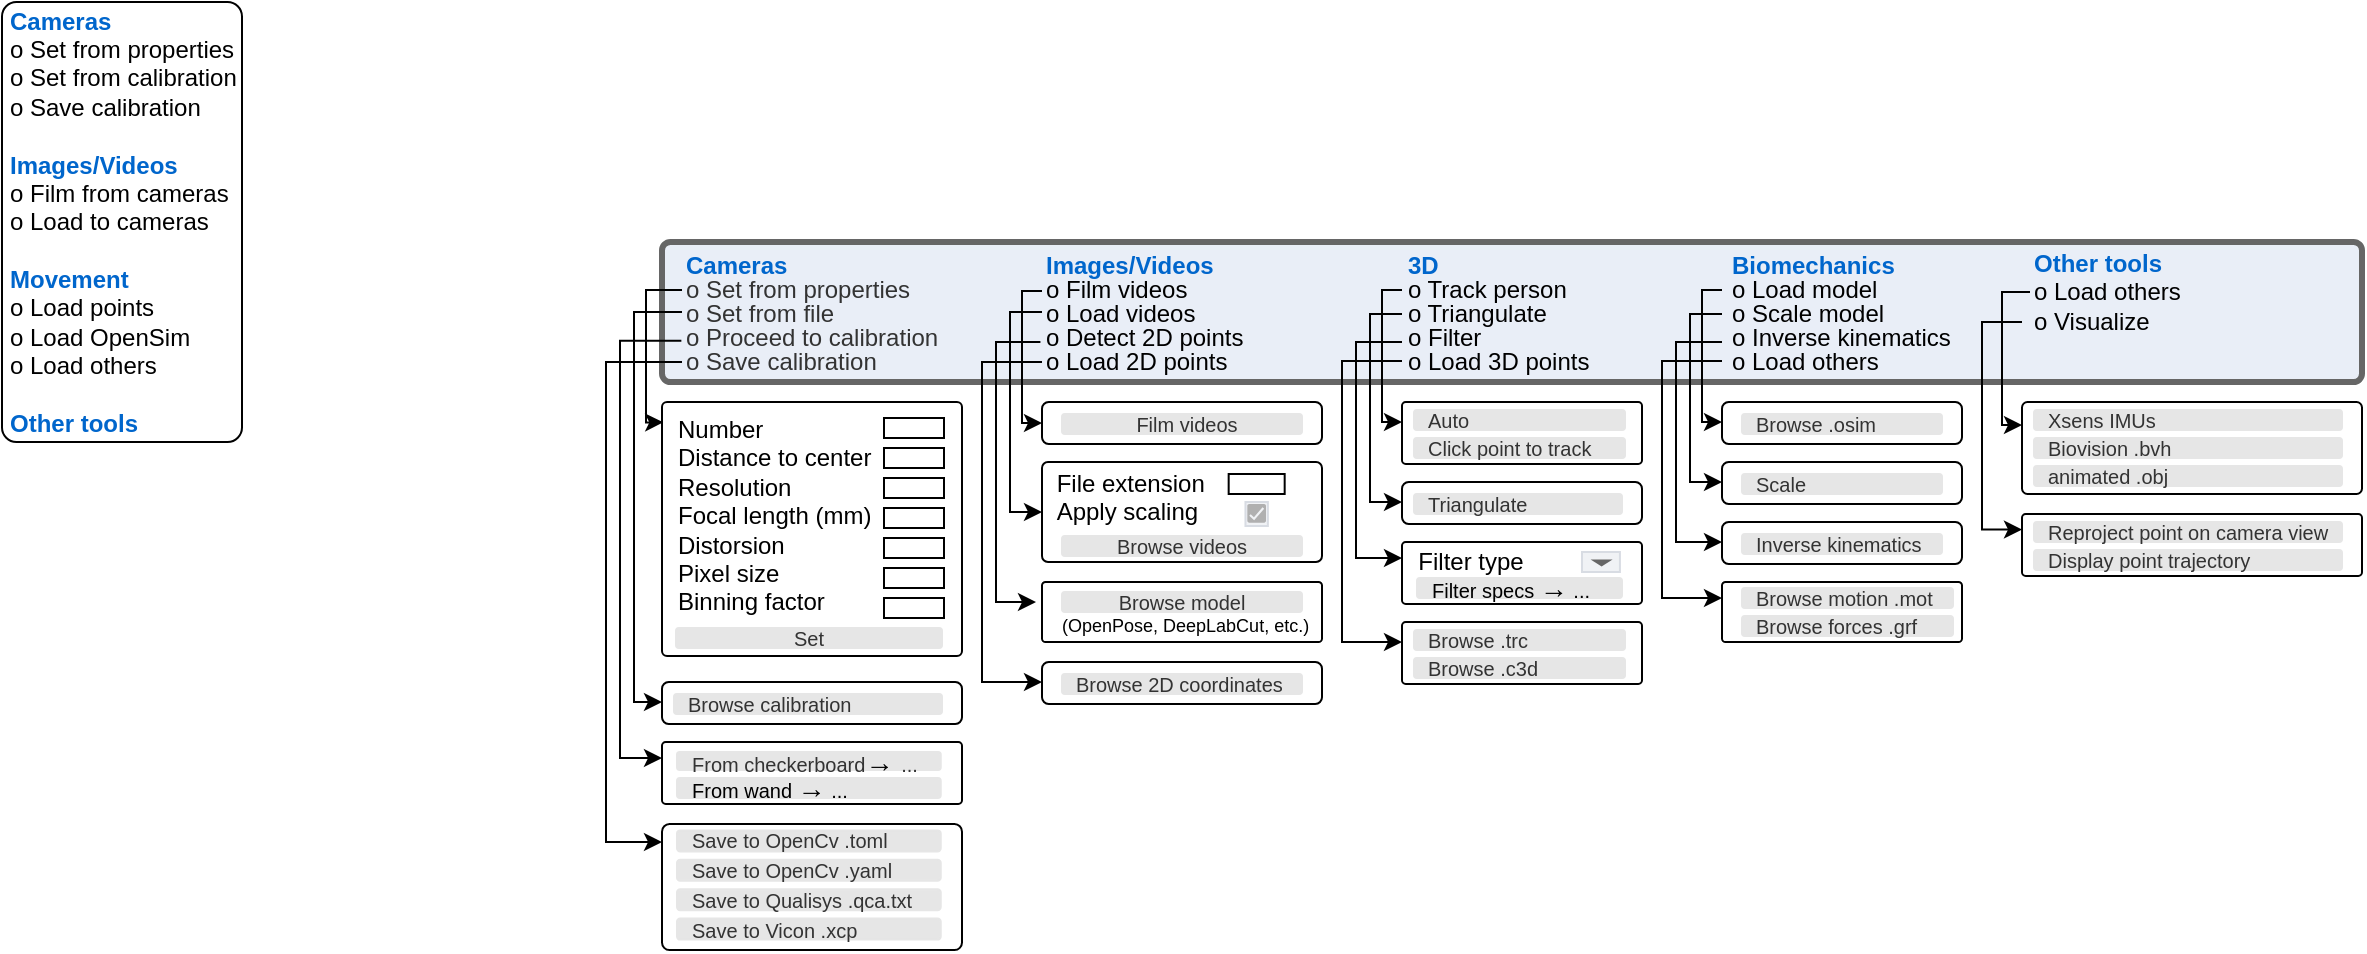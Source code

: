 <mxfile version="20.6.0" type="device"><diagram id="Z6yqm5mwDcMgyGCB3OgJ" name="Page-1"><mxGraphModel dx="1404" dy="272" grid="1" gridSize="10" guides="0" tooltips="1" connect="1" arrows="1" fold="1" page="1" pageScale="1" pageWidth="827" pageHeight="1169" math="0" shadow="0"><root><mxCell id="0"/><mxCell id="1" parent="0"/><mxCell id="aULbcBe4DGPU1dy4WXca-1" value="&lt;b&gt;&lt;font color=&quot;#0066cc&quot;&gt;Cameras&lt;/font&gt;&lt;/b&gt;&lt;br&gt;&lt;span style=&quot;background-color: initial;&quot;&gt;o Set from properties&lt;/span&gt;&lt;br&gt;o Set from calibration&lt;br&gt;o Save calibration&lt;br&gt;&lt;br&gt;&lt;font color=&quot;#0066cc&quot;&gt;&lt;b&gt;Images/Videos&lt;br&gt;&lt;/b&gt;&lt;/font&gt;o Film from cameras&lt;br&gt;o Load to cameras&lt;br&gt;&lt;br&gt;&lt;font color=&quot;#0066cc&quot;&gt;&lt;b&gt;Movement&lt;/b&gt;&lt;/font&gt;&lt;br&gt;o Load points&lt;br&gt;o Load OpenSim&lt;br&gt;o Load others&lt;br&gt;&lt;br&gt;&lt;b&gt;&lt;font color=&quot;#0066cc&quot;&gt;Other tools&lt;/font&gt;&lt;/b&gt;" style="rounded=1;whiteSpace=wrap;html=1;align=left;spacingLeft=2;arcSize=6;points=[[0,0,0,0,0],[0,0.25,0,0,0],[0,0.5,0,0,0],[0,0.75,0,0,0],[0,1,0,0,0],[0.25,0,0,0,0],[0.25,1,0,0,0],[0.5,0,0,0,0],[0.5,1,0,0,0],[0.75,0,0,0,0],[0.75,1,0,0,0],[1,0,0,0,0],[1,0.1,0,0,0],[1,0.17,0,0,0],[1,0.23,0,0,0],[1,1,0,0,0]];" parent="1" vertex="1"><mxGeometry x="-90" y="800" width="120" height="220" as="geometry"/></mxCell><mxCell id="aULbcBe4DGPU1dy4WXca-2" value="Number&lt;br&gt;Distance to center&lt;br&gt;Resolution&lt;br&gt;Focal length (mm)&lt;br&gt;Distorsion&lt;br&gt;Pixel size&lt;br&gt;Binning factor&lt;br&gt;&lt;div style=&quot;&quot;&gt;&lt;br&gt;&lt;/div&gt;" style="rounded=1;whiteSpace=wrap;html=1;align=left;spacingLeft=6;arcSize=2;" parent="1" vertex="1"><mxGeometry x="240" y="1000" width="150" height="127" as="geometry"/></mxCell><mxCell id="aULbcBe4DGPU1dy4WXca-3" value="" style="rounded=0;whiteSpace=wrap;html=1;fontColor=#000000;" parent="1" vertex="1"><mxGeometry x="351" y="1008" width="30" height="10" as="geometry"/></mxCell><mxCell id="aULbcBe4DGPU1dy4WXca-4" value="" style="rounded=0;whiteSpace=wrap;html=1;fontColor=#000000;" parent="1" vertex="1"><mxGeometry x="351" y="1023" width="30" height="10" as="geometry"/></mxCell><mxCell id="aULbcBe4DGPU1dy4WXca-5" value="" style="rounded=0;whiteSpace=wrap;html=1;fontColor=#000000;" parent="1" vertex="1"><mxGeometry x="351" y="1038" width="30" height="10" as="geometry"/></mxCell><mxCell id="aULbcBe4DGPU1dy4WXca-6" value="" style="rounded=0;whiteSpace=wrap;html=1;fontColor=#000000;" parent="1" vertex="1"><mxGeometry x="351" y="1053" width="30" height="10" as="geometry"/></mxCell><mxCell id="aULbcBe4DGPU1dy4WXca-7" value="" style="rounded=0;whiteSpace=wrap;html=1;fontColor=#000000;" parent="1" vertex="1"><mxGeometry x="351" y="1068" width="30" height="10" as="geometry"/></mxCell><mxCell id="aULbcBe4DGPU1dy4WXca-10" value="" style="rounded=0;whiteSpace=wrap;html=1;fontColor=#000000;" parent="1" vertex="1"><mxGeometry x="351" y="1083" width="30" height="10" as="geometry"/></mxCell><mxCell id="aULbcBe4DGPU1dy4WXca-11" value="" style="rounded=0;whiteSpace=wrap;html=1;fontColor=#000000;" parent="1" vertex="1"><mxGeometry x="351" y="1098" width="30" height="10" as="geometry"/></mxCell><mxCell id="aULbcBe4DGPU1dy4WXca-84" value="&lt;span&gt;Set&lt;/span&gt;" style="rounded=1;html=1;shadow=0;dashed=0;whiteSpace=wrap;fontSize=10;fillColor=#E6E6E6;align=center;strokeColor=#E6E6E6;fontColor=#333333;fontStyle=0" parent="1" vertex="1"><mxGeometry x="247" y="1113" width="133" height="10" as="geometry"/></mxCell><mxCell id="aULbcBe4DGPU1dy4WXca-99" value="" style="group" parent="1" vertex="1" connectable="0"><mxGeometry x="240" y="1210" width="150" height="63" as="geometry"/></mxCell><mxCell id="aULbcBe4DGPU1dy4WXca-100" value="" style="group" parent="aULbcBe4DGPU1dy4WXca-99" vertex="1" connectable="0"><mxGeometry width="150" height="63" as="geometry"/></mxCell><mxCell id="aULbcBe4DGPU1dy4WXca-101" value="" style="rounded=1;whiteSpace=wrap;html=1;align=left;spacingLeft=2;arcSize=6;" parent="aULbcBe4DGPU1dy4WXca-100" vertex="1"><mxGeometry y="1.05" width="150" height="63" as="geometry"/></mxCell><mxCell id="aULbcBe4DGPU1dy4WXca-102" value="Save to OpenCv .toml" style="rounded=1;html=1;shadow=0;dashed=0;whiteSpace=wrap;fontSize=10;fillColor=#E6E6E6;align=left;strokeColor=#E6E6E6;fontColor=#333333;spacingLeft=5;" parent="aULbcBe4DGPU1dy4WXca-99" vertex="1"><mxGeometry x="7.5" y="4.2" width="131.875" height="10.5" as="geometry"/></mxCell><mxCell id="aULbcBe4DGPU1dy4WXca-103" value="Save to&amp;nbsp;OpenCv .yaml" style="rounded=1;html=1;shadow=0;dashed=0;whiteSpace=wrap;fontSize=10;fillColor=#E6E6E6;align=left;strokeColor=#E6E6E6;fontColor=#333333;spacingLeft=5;" parent="aULbcBe4DGPU1dy4WXca-99" vertex="1"><mxGeometry x="7.5" y="18.9" width="131.875" height="10.5" as="geometry"/></mxCell><mxCell id="aULbcBe4DGPU1dy4WXca-104" value="Save to&amp;nbsp;Qualisys .qca.txt" style="rounded=1;html=1;shadow=0;dashed=0;whiteSpace=wrap;fontSize=10;fillColor=#E6E6E6;align=left;strokeColor=#E6E6E6;fontColor=#333333;spacingLeft=5;" parent="aULbcBe4DGPU1dy4WXca-99" vertex="1"><mxGeometry x="7.5" y="33.6" width="131.875" height="10.5" as="geometry"/></mxCell><mxCell id="aULbcBe4DGPU1dy4WXca-105" value="Save to&amp;nbsp;Vicon .xcp" style="rounded=1;html=1;shadow=0;dashed=0;whiteSpace=wrap;fontSize=10;fillColor=#E6E6E6;align=left;strokeColor=#E6E6E6;fontColor=#333333;spacingLeft=5;" parent="aULbcBe4DGPU1dy4WXca-99" vertex="1"><mxGeometry x="7.5" y="48.3" width="131.875" height="10.5" as="geometry"/></mxCell><mxCell id="aULbcBe4DGPU1dy4WXca-143" value="" style="group" parent="1" vertex="1" connectable="0"><mxGeometry x="430" y="1030" width="140" height="50" as="geometry"/></mxCell><mxCell id="aULbcBe4DGPU1dy4WXca-41" value="&amp;nbsp;File extension&lt;br&gt;&amp;nbsp;Apply scaling&lt;br&gt;&amp;nbsp;" style="rounded=1;whiteSpace=wrap;html=1;align=left;spacingLeft=2;arcSize=6;" parent="aULbcBe4DGPU1dy4WXca-143" vertex="1"><mxGeometry width="140" height="50" as="geometry"/></mxCell><mxCell id="aULbcBe4DGPU1dy4WXca-51" value="" style="rounded=1;fillColor=#F0F2F5;strokeColor=#D8DCE3;align=left;verticalAlign=middle;fontStyle=0;fontSize=12;labelPosition=right;verticalLabelPosition=middle;spacingLeft=10;html=1;shadow=0;dashed=0;fontColor=#000000;arcSize=0;" parent="aULbcBe4DGPU1dy4WXca-143" vertex="1"><mxGeometry x="101.733" y="20" width="11.2" height="12" as="geometry"/></mxCell><mxCell id="aULbcBe4DGPU1dy4WXca-49" value="" style="rounded=0;whiteSpace=wrap;html=1;fontColor=#000000;" parent="aULbcBe4DGPU1dy4WXca-143" vertex="1"><mxGeometry x="93.333" y="6" width="28" height="10" as="geometry"/></mxCell><mxCell id="aULbcBe4DGPU1dy4WXca-50" value="" style="dashed=0;labelPosition=right;align=left;shape=mxgraph.gmdl.checkbox;strokeColor=none;fillColor=#B0B0B0;strokeWidth=2;aspect=fixed;sketch=0;fontColor=#000000;" parent="aULbcBe4DGPU1dy4WXca-143" vertex="1"><mxGeometry x="102.667" y="21" width="9.333" height="9.333" as="geometry"/></mxCell><mxCell id="aULbcBe4DGPU1dy4WXca-106" value="&lt;span&gt;Browse videos&lt;/span&gt;" style="rounded=1;html=1;shadow=0;dashed=0;whiteSpace=wrap;fontSize=10;fillColor=#E6E6E6;align=center;strokeColor=#E6E6E6;fontColor=#333333;fontStyle=0" parent="aULbcBe4DGPU1dy4WXca-143" vertex="1"><mxGeometry x="10" y="37" width="120" height="10" as="geometry"/></mxCell><mxCell id="aULbcBe4DGPU1dy4WXca-135" value="" style="rounded=1;whiteSpace=wrap;html=1;align=left;spacingLeft=5;arcSize=6;points=[[0,0,0,0,0],[0,0.25,0,0,0],[0,0.3,0,0,0],[0,0.5,0,0,0],[0,0.54,0,0,0],[0,0.75,0,0,0],[0,0.86,0,0,0],[0,1,0,0,0],[0.25,0,0,0,0],[0.25,1,0,0,0],[0.5,0,0,0,0],[0.5,1,0,0,0],[0.75,0,0,0,0],[0.75,1,0,0,0],[1,0,0,0,0],[1,0.1,0,0,0],[1,0.17,0,0,0],[1,0.23,0,0,0],[1,1,0,0,0]];labelBorderColor=none;fillColor=#E9EEF7;gradientDirection=radial;fillStyle=auto;shadow=0;glass=0;sketch=0;fontColor=#333333;strokeColor=#666666;strokeWidth=3;" parent="1" vertex="1"><mxGeometry x="240" y="920" width="850" height="70" as="geometry"/></mxCell><mxCell id="aULbcBe4DGPU1dy4WXca-155" style="edgeStyle=orthogonalEdgeStyle;rounded=0;orthogonalLoop=1;jettySize=auto;html=1;fontSize=10;fontColor=#000000;entryX=0;entryY=0.5;entryDx=0;entryDy=0;exitX=0;exitY=0.25;exitDx=0;exitDy=0;" parent="1" source="aULbcBe4DGPU1dy4WXca-136" target="aULbcBe4DGPU1dy4WXca-153" edge="1"><mxGeometry relative="1" as="geometry"><mxPoint x="410.0" y="1010" as="targetPoint"/><Array as="points"><mxPoint x="420" y="945"/><mxPoint x="420" y="1011"/></Array></mxGeometry></mxCell><mxCell id="aULbcBe4DGPU1dy4WXca-156" style="edgeStyle=orthogonalEdgeStyle;rounded=0;orthogonalLoop=1;jettySize=auto;html=1;fontSize=10;fontColor=#000000;exitX=0;exitY=0.5;exitDx=0;exitDy=0;entryX=0;entryY=0.5;entryDx=0;entryDy=0;" parent="1" source="aULbcBe4DGPU1dy4WXca-136" edge="1" target="aULbcBe4DGPU1dy4WXca-41"><mxGeometry relative="1" as="geometry"><mxPoint x="424" y="1055" as="targetPoint"/><Array as="points"><mxPoint x="414" y="955"/><mxPoint x="414" y="1055"/></Array><mxPoint x="424" y="955" as="sourcePoint"/></mxGeometry></mxCell><mxCell id="aULbcBe4DGPU1dy4WXca-136" value="&lt;p style=&quot;line-height: 1;&quot;&gt;&lt;font style=&quot;font-size: 12px;&quot; color=&quot;#0066cc&quot;&gt;&lt;b&gt;Images/Videos&lt;br&gt;&lt;/b&gt;&lt;/font&gt;&lt;span style=&quot;font-size: 12px;&quot;&gt;o Film videos&lt;/span&gt;&lt;br style=&quot;font-size: 12px;&quot;&gt;&lt;span style=&quot;font-size: 12px;&quot;&gt;o Load videos&lt;br&gt;&lt;/span&gt;&lt;span style=&quot;font-size: 12px; background-color: initial;&quot;&gt;o Detect 2D points&lt;br&gt;o Load 2D points&lt;/span&gt;&lt;/p&gt;" style="text;html=1;strokeColor=none;fillColor=none;align=left;verticalAlign=middle;whiteSpace=wrap;rounded=0;fontSize=10;fontColor=#000000;" parent="1" vertex="1"><mxGeometry x="430" y="934" width="157.88" height="42" as="geometry"/></mxCell><mxCell id="aULbcBe4DGPU1dy4WXca-139" value="&lt;p style=&quot;line-height: 1;&quot;&gt;&lt;font style=&quot;font-size: 12px;&quot; color=&quot;#0066cc&quot;&gt;&lt;b&gt;3D&lt;/b&gt;&lt;/font&gt;&lt;br style=&quot;font-size: 12px;&quot;&gt;&lt;span style=&quot;font-size: 12px;&quot;&gt;o Track person&lt;br&gt;o Triangulate&lt;br&gt;o Filter&lt;br&gt;&lt;/span&gt;&lt;span style=&quot;font-size: 12px; background-color: initial;&quot;&gt;o Load 3D points&lt;br&gt;&lt;/span&gt;&lt;br&gt;&lt;/p&gt;" style="text;html=1;strokeColor=none;fillColor=none;align=left;verticalAlign=middle;whiteSpace=wrap;rounded=0;fontSize=10;fontColor=#000000;points=[[0,0,0,0,0],[0,0.27,0,0,0],[0,0.5,0,0,0],[0,0.77,0,0,0],[0,1,0,0,9],[0.25,0,0,0,0],[0.25,1,0,0,0],[0.5,0,0,0,0],[0.5,1,0,0,0],[0.75,0,0,0,0],[0.75,1,0,0,0],[1,0,0,0,0],[1,0.27,0,0,0],[1,0.5,0,0,0],[1,0.77,0,0,0],[1,1,0,0,0]];" parent="1" vertex="1"><mxGeometry x="611.004" y="945" width="204.912" height="30" as="geometry"/></mxCell><mxCell id="aULbcBe4DGPU1dy4WXca-160" style="edgeStyle=orthogonalEdgeStyle;rounded=0;orthogonalLoop=1;jettySize=auto;html=1;exitX=0;exitY=0.5;exitDx=0;exitDy=0;fontSize=10;fontColor=#000000;entryX=0;entryY=0.25;entryDx=0;entryDy=0;" parent="1" source="aULbcBe4DGPU1dy4WXca-140" target="aULbcBe4DGPU1dy4WXca-125" edge="1"><mxGeometry relative="1" as="geometry"><Array as="points"><mxPoint x="910" y="945"/><mxPoint x="910" y="1012"/></Array><mxPoint x="910" y="1030" as="targetPoint"/></mxGeometry></mxCell><mxCell id="aULbcBe4DGPU1dy4WXca-140" value="&lt;b style=&quot;font-size: 12px;&quot;&gt;&lt;font color=&quot;#0066cc&quot;&gt;Other tools&lt;/font&gt;&lt;/b&gt;&lt;span style=&quot;font-size: 12px;&quot;&gt;&lt;br&gt;o Load others&lt;br&gt;o Visualize&lt;br&gt;&lt;/span&gt;" style="text;html=1;strokeColor=none;fillColor=none;align=left;verticalAlign=middle;whiteSpace=wrap;rounded=0;fontSize=10;fontColor=#000000;" parent="1" vertex="1"><mxGeometry x="924" y="935" width="110" height="20" as="geometry"/></mxCell><mxCell id="aULbcBe4DGPU1dy4WXca-145" value="" style="group" parent="1" vertex="1" connectable="0"><mxGeometry x="610" y="1000" width="150" height="152" as="geometry"/></mxCell><mxCell id="aULbcBe4DGPU1dy4WXca-129" value="" style="group" parent="aULbcBe4DGPU1dy4WXca-145" vertex="1" connectable="0"><mxGeometry width="120" height="31" as="geometry"/></mxCell><mxCell id="aULbcBe4DGPU1dy4WXca-109" value="" style="group" parent="aULbcBe4DGPU1dy4WXca-129" vertex="1" connectable="0"><mxGeometry width="120" height="31" as="geometry"/></mxCell><mxCell id="aULbcBe4DGPU1dy4WXca-110" value="" style="rounded=1;whiteSpace=wrap;html=1;align=left;spacingLeft=2;arcSize=6;" parent="aULbcBe4DGPU1dy4WXca-109" vertex="1"><mxGeometry width="120" height="31" as="geometry"/></mxCell><mxCell id="aULbcBe4DGPU1dy4WXca-111" value="Auto" style="rounded=1;html=1;shadow=0;dashed=0;whiteSpace=wrap;fontSize=10;fillColor=#E6E6E6;align=left;strokeColor=#E6E6E6;fontColor=#333333;spacingLeft=5;" parent="aULbcBe4DGPU1dy4WXca-129" vertex="1"><mxGeometry x="6" y="4" width="105.5" height="10" as="geometry"/></mxCell><mxCell id="aULbcBe4DGPU1dy4WXca-112" value="Click point to track" style="rounded=1;html=1;shadow=0;dashed=0;whiteSpace=wrap;fontSize=10;fillColor=#E6E6E6;align=left;strokeColor=#E6E6E6;fontColor=#333333;spacingLeft=5;" parent="aULbcBe4DGPU1dy4WXca-129" vertex="1"><mxGeometry x="6" y="18" width="105.5" height="10" as="geometry"/></mxCell><mxCell id="Z2H_GM80OiaWdjrUIWSc-74" value="" style="group;labelBackgroundColor=none;" vertex="1" connectable="0" parent="aULbcBe4DGPU1dy4WXca-145"><mxGeometry y="-50" width="150" height="152" as="geometry"/></mxCell><mxCell id="Z2H_GM80OiaWdjrUIWSc-75" value="" style="group" vertex="1" connectable="0" parent="Z2H_GM80OiaWdjrUIWSc-74"><mxGeometry y="120" width="150" height="31" as="geometry"/></mxCell><mxCell id="Z2H_GM80OiaWdjrUIWSc-76" value="" style="group" vertex="1" connectable="0" parent="Z2H_GM80OiaWdjrUIWSc-75"><mxGeometry width="120" height="31" as="geometry"/></mxCell><mxCell id="Z2H_GM80OiaWdjrUIWSc-77" value="" style="rounded=1;whiteSpace=wrap;html=1;align=left;spacingLeft=2;arcSize=6;" vertex="1" parent="Z2H_GM80OiaWdjrUIWSc-76"><mxGeometry width="120" height="31" as="geometry"/></mxCell><mxCell id="Z2H_GM80OiaWdjrUIWSc-84" value="&lt;font style=&quot;font-size: 12px;&quot;&gt;Filter type&lt;/font&gt;" style="text;html=1;align=center;verticalAlign=middle;resizable=0;points=[];autosize=1;strokeColor=none;fillColor=none;fontSize=9;fontColor=#000000;" vertex="1" parent="Z2H_GM80OiaWdjrUIWSc-76"><mxGeometry x="-5.6" y="-5" width="80" height="30" as="geometry"/></mxCell><mxCell id="Z2H_GM80OiaWdjrUIWSc-86" value="" style="rounded=1;fillColor=#F0F2F5;strokeColor=#D8DCE3;align=left;verticalAlign=middle;fontStyle=0;fontSize=12;labelPosition=right;verticalLabelPosition=middle;spacingLeft=10;html=1;shadow=0;dashed=0;fontColor=#000000;arcSize=0;" vertex="1" parent="Z2H_GM80OiaWdjrUIWSc-76"><mxGeometry x="90" y="5" width="18.96" height="10" as="geometry"/></mxCell><mxCell id="Z2H_GM80OiaWdjrUIWSc-85" value="" style="triangle;whiteSpace=wrap;html=1;labelBackgroundColor=none;fontSize=12;fontColor=#333333;rotation=90;fillColor=#666666;strokeColor=none;" vertex="1" parent="Z2H_GM80OiaWdjrUIWSc-76"><mxGeometry x="98" y="5" width="3.6" height="11" as="geometry"/></mxCell><mxCell id="Z2H_GM80OiaWdjrUIWSc-79" value="&lt;font color=&quot;#000000&quot;&gt;Filter specs&amp;nbsp;&lt;span style=&quot;font-family: arial, sans-serif; font-size: 14px;&quot;&gt;→&lt;/span&gt;&amp;nbsp;...&lt;/font&gt;" style="rounded=1;html=1;shadow=0;dashed=0;whiteSpace=wrap;fontSize=10;fillColor=#E6E6E6;align=left;strokeColor=#E6E6E6;fontColor=#333333;spacingLeft=5;" vertex="1" parent="Z2H_GM80OiaWdjrUIWSc-75"><mxGeometry x="7.5" y="18" width="102.5" height="10" as="geometry"/></mxCell><mxCell id="Z2H_GM80OiaWdjrUIWSc-87" style="edgeStyle=orthogonalEdgeStyle;rounded=0;orthogonalLoop=1;jettySize=auto;html=1;fontSize=10;fontColor=#000000;entryX=0;entryY=0.5;entryDx=0;entryDy=0;exitX=0;exitY=0.25;exitDx=0;exitDy=0;" edge="1" parent="Z2H_GM80OiaWdjrUIWSc-74"><mxGeometry relative="1" as="geometry"><mxPoint x="160" y="60" as="targetPoint"/><Array as="points"><mxPoint x="150" y="-5.5"/><mxPoint x="150" y="60.5"/></Array><mxPoint x="160" y="-6" as="sourcePoint"/></mxGeometry></mxCell><mxCell id="Z2H_GM80OiaWdjrUIWSc-88" style="edgeStyle=orthogonalEdgeStyle;rounded=0;orthogonalLoop=1;jettySize=auto;html=1;fontSize=10;fontColor=#000000;entryX=0;entryY=0.5;entryDx=0;entryDy=0;" edge="1" parent="Z2H_GM80OiaWdjrUIWSc-74" target="Z2H_GM80OiaWdjrUIWSc-97"><mxGeometry relative="1" as="geometry"><mxPoint x="160" y="100.5" as="targetPoint"/><Array as="points"><mxPoint x="144" y="6"/><mxPoint x="144" y="90"/><mxPoint x="160" y="90"/></Array><mxPoint x="160" y="6" as="sourcePoint"/></mxGeometry></mxCell><mxCell id="Z2H_GM80OiaWdjrUIWSc-89" style="edgeStyle=orthogonalEdgeStyle;rounded=0;orthogonalLoop=1;jettySize=auto;html=1;fontSize=10;fontColor=#000000;entryX=0;entryY=0.5;entryDx=0;entryDy=0;" edge="1" parent="Z2H_GM80OiaWdjrUIWSc-74" target="Z2H_GM80OiaWdjrUIWSc-104"><mxGeometry relative="1" as="geometry"><mxPoint x="160" y="127.75" as="targetPoint"/><Array as="points"><mxPoint x="137" y="20"/><mxPoint x="137" y="120"/><mxPoint x="160" y="120"/></Array><mxPoint x="160" y="20" as="sourcePoint"/></mxGeometry></mxCell><mxCell id="Z2H_GM80OiaWdjrUIWSc-90" style="edgeStyle=orthogonalEdgeStyle;rounded=0;orthogonalLoop=1;jettySize=auto;html=1;fontSize=10;fontColor=#000000;entryX=0;entryY=0.25;entryDx=0;entryDy=0;" edge="1" parent="Z2H_GM80OiaWdjrUIWSc-74" target="aULbcBe4DGPU1dy4WXca-117"><mxGeometry relative="1" as="geometry"><mxPoint x="160" y="170" as="targetPoint"/><Array as="points"><mxPoint x="130" y="30"/><mxPoint x="130" y="148"/><mxPoint x="160" y="148"/></Array><mxPoint x="160" y="29.5" as="sourcePoint"/></mxGeometry></mxCell><mxCell id="Z2H_GM80OiaWdjrUIWSc-50" value="" style="group" vertex="1" connectable="0" parent="aULbcBe4DGPU1dy4WXca-145"><mxGeometry y="110" width="120" height="31" as="geometry"/></mxCell><mxCell id="Z2H_GM80OiaWdjrUIWSc-51" value="" style="group" vertex="1" connectable="0" parent="Z2H_GM80OiaWdjrUIWSc-50"><mxGeometry width="120" height="31" as="geometry"/></mxCell><mxCell id="Z2H_GM80OiaWdjrUIWSc-52" value="" style="rounded=1;whiteSpace=wrap;html=1;align=left;spacingLeft=2;arcSize=6;" vertex="1" parent="Z2H_GM80OiaWdjrUIWSc-51"><mxGeometry width="120" height="31" as="geometry"/></mxCell><mxCell id="Z2H_GM80OiaWdjrUIWSc-53" value="&lt;span style=&quot;text-align: center;&quot;&gt;Browse&amp;nbsp;&lt;/span&gt;.trc" style="rounded=1;html=1;shadow=0;dashed=0;whiteSpace=wrap;fontSize=10;fillColor=#E6E6E6;align=left;strokeColor=#E6E6E6;fontColor=#333333;spacingLeft=5;" vertex="1" parent="Z2H_GM80OiaWdjrUIWSc-50"><mxGeometry x="6" y="4" width="105.5" height="10" as="geometry"/></mxCell><mxCell id="Z2H_GM80OiaWdjrUIWSc-54" value="&lt;span style=&quot;text-align: center;&quot;&gt;Browse&amp;nbsp;&lt;/span&gt;.c3d" style="rounded=1;html=1;shadow=0;dashed=0;whiteSpace=wrap;fontSize=10;fillColor=#E6E6E6;align=left;strokeColor=#E6E6E6;fontColor=#333333;spacingLeft=5;" vertex="1" parent="Z2H_GM80OiaWdjrUIWSc-50"><mxGeometry x="6" y="18" width="105.5" height="10" as="geometry"/></mxCell><mxCell id="aULbcBe4DGPU1dy4WXca-151" value="" style="group;align=center;" parent="1" vertex="1" connectable="0"><mxGeometry x="430" y="1000" width="150" height="21" as="geometry"/></mxCell><mxCell id="aULbcBe4DGPU1dy4WXca-152" value="" style="group" parent="aULbcBe4DGPU1dy4WXca-151" vertex="1" connectable="0"><mxGeometry width="150" height="21" as="geometry"/></mxCell><mxCell id="aULbcBe4DGPU1dy4WXca-153" value="" style="rounded=1;whiteSpace=wrap;html=1;align=left;spacingLeft=2;arcSize=16;" parent="aULbcBe4DGPU1dy4WXca-152" vertex="1"><mxGeometry width="140" height="21" as="geometry"/></mxCell><mxCell id="aULbcBe4DGPU1dy4WXca-154" value="Film videos" style="rounded=1;html=1;shadow=0;dashed=0;whiteSpace=wrap;fontSize=10;fillColor=#E6E6E6;align=center;strokeColor=#E6E6E6;fontColor=#333333;spacingLeft=5;" parent="aULbcBe4DGPU1dy4WXca-151" vertex="1"><mxGeometry x="10" y="6" width="120" height="10" as="geometry"/></mxCell><mxCell id="Z2H_GM80OiaWdjrUIWSc-1" value="" style="group" vertex="1" connectable="0" parent="1"><mxGeometry x="430" y="1090" width="140" height="30" as="geometry"/></mxCell><mxCell id="Z2H_GM80OiaWdjrUIWSc-2" value="" style="rounded=1;whiteSpace=wrap;html=1;align=left;spacingLeft=2;arcSize=6;" vertex="1" parent="Z2H_GM80OiaWdjrUIWSc-1"><mxGeometry width="140" height="30" as="geometry"/></mxCell><mxCell id="Z2H_GM80OiaWdjrUIWSc-9" value="&lt;span style=&quot;color: rgb(0, 0, 0); font-family: Helvetica; font-size: 9px; font-style: normal; font-variant-ligatures: normal; font-variant-caps: normal; font-weight: 400; letter-spacing: normal; orphans: 2; text-align: left; text-indent: 0px; text-transform: none; widows: 2; word-spacing: 0px; -webkit-text-stroke-width: 0px; text-decoration-thickness: initial; text-decoration-style: initial; text-decoration-color: initial; float: none; display: inline !important;&quot;&gt;(OpenPose, DeepLabCut, etc.)&lt;/span&gt;" style="text;whiteSpace=wrap;html=1;fontSize=9;labelBackgroundColor=none;" vertex="1" parent="Z2H_GM80OiaWdjrUIWSc-1"><mxGeometry x="8" y="10" width="132" height="15" as="geometry"/></mxCell><mxCell id="Z2H_GM80OiaWdjrUIWSc-16" value="Browse&lt;span&gt;&amp;nbsp;model&lt;/span&gt;" style="rounded=1;html=1;shadow=0;dashed=0;whiteSpace=wrap;fontSize=10;fillColor=#E6E6E6;align=center;strokeColor=#E6E6E6;fontColor=#333333;fontStyle=0" vertex="1" parent="Z2H_GM80OiaWdjrUIWSc-1"><mxGeometry x="10" y="5" width="120" height="10" as="geometry"/></mxCell><mxCell id="Z2H_GM80OiaWdjrUIWSc-7" style="edgeStyle=orthogonalEdgeStyle;rounded=0;orthogonalLoop=1;jettySize=auto;html=1;fontSize=10;fontColor=#000000;exitX=-0.005;exitY=0.856;exitDx=0;exitDy=0;exitPerimeter=0;" edge="1" parent="1" source="aULbcBe4DGPU1dy4WXca-136"><mxGeometry relative="1" as="geometry"><mxPoint x="427" y="1100" as="targetPoint"/><Array as="points"><mxPoint x="407" y="970"/><mxPoint x="407" y="1100"/></Array><mxPoint x="427" y="970" as="sourcePoint"/></mxGeometry></mxCell><mxCell id="Z2H_GM80OiaWdjrUIWSc-33" value="" style="group" vertex="1" connectable="0" parent="1"><mxGeometry x="430" y="1130" width="140" height="21" as="geometry"/></mxCell><mxCell id="Z2H_GM80OiaWdjrUIWSc-34" value="" style="group" vertex="1" connectable="0" parent="Z2H_GM80OiaWdjrUIWSc-33"><mxGeometry width="140" height="21" as="geometry"/></mxCell><mxCell id="Z2H_GM80OiaWdjrUIWSc-35" value="" style="rounded=1;whiteSpace=wrap;html=1;align=left;spacingLeft=2;arcSize=16;" vertex="1" parent="Z2H_GM80OiaWdjrUIWSc-34"><mxGeometry width="140" height="21" as="geometry"/></mxCell><mxCell id="Z2H_GM80OiaWdjrUIWSc-36" value="&lt;span style=&quot;text-align: center;&quot;&gt;Browse&amp;nbsp;&lt;/span&gt;2D coordinates" style="rounded=1;html=1;shadow=0;dashed=0;whiteSpace=wrap;fontSize=10;fillColor=#E6E6E6;align=left;strokeColor=#E6E6E6;fontColor=#333333;spacingLeft=5;" vertex="1" parent="Z2H_GM80OiaWdjrUIWSc-33"><mxGeometry x="10" y="6" width="120" height="10" as="geometry"/></mxCell><mxCell id="Z2H_GM80OiaWdjrUIWSc-37" value="&lt;p style=&quot;line-height: 1;&quot;&gt;&lt;b style=&quot;color: rgb(51, 51, 51); font-size: 12px;&quot;&gt;&lt;font color=&quot;#0066cc&quot;&gt;Cameras&lt;/font&gt;&lt;/b&gt;&lt;br style=&quot;color: rgb(51, 51, 51); font-size: 12px;&quot;&gt;&lt;span style=&quot;color: rgb(51, 51, 51); font-size: 12px; background-color: initial;&quot;&gt;o Set from properties&lt;/span&gt;&lt;br style=&quot;color: rgb(51, 51, 51); font-size: 12px;&quot;&gt;&lt;span style=&quot;color: rgb(51, 51, 51); font-size: 12px;&quot;&gt;o Set from file&lt;br&gt;o Proceed to calibration&lt;/span&gt;&lt;br style=&quot;color: rgb(51, 51, 51); font-size: 12px;&quot;&gt;&lt;span style=&quot;color: rgb(51, 51, 51); font-size: 12px;&quot;&gt;o Save calibration&lt;/span&gt;&lt;br&gt;&lt;/p&gt;" style="text;html=1;strokeColor=none;fillColor=none;align=left;verticalAlign=middle;whiteSpace=wrap;rounded=0;fontSize=10;fontColor=#000000;" vertex="1" parent="1"><mxGeometry x="250" y="934" width="157.88" height="42" as="geometry"/></mxCell><mxCell id="Z2H_GM80OiaWdjrUIWSc-38" style="edgeStyle=orthogonalEdgeStyle;rounded=0;orthogonalLoop=1;jettySize=auto;html=1;fontSize=10;fontColor=#000000;" edge="1" parent="1"><mxGeometry relative="1" as="geometry"><mxPoint x="430" y="1140" as="targetPoint"/><Array as="points"><mxPoint x="400" y="980"/><mxPoint x="400" y="1140"/></Array><mxPoint x="430" y="980" as="sourcePoint"/></mxGeometry></mxCell><mxCell id="Z2H_GM80OiaWdjrUIWSc-39" value="&lt;p style=&quot;line-height: 1;&quot;&gt;&lt;font style=&quot;font-size: 12px;&quot; color=&quot;#0066cc&quot;&gt;&lt;b&gt;Biomechanics&lt;/b&gt;&lt;/font&gt;&lt;br style=&quot;font-size: 12px;&quot;&gt;&lt;span style=&quot;font-size: 12px;&quot;&gt;o Load model&lt;/span&gt;&lt;br style=&quot;font-size: 12px;&quot;&gt;&lt;span style=&quot;font-size: 12px;&quot;&gt;o Scale model&lt;br&gt;o Inverse kinematics&lt;br&gt;o Load others&lt;/span&gt;&amp;nbsp;&lt;/p&gt;" style="text;html=1;strokeColor=none;fillColor=none;align=left;verticalAlign=middle;whiteSpace=wrap;rounded=0;fontSize=10;fontColor=#000000;points=[[0,0,0,0,0],[0,0.27,0,0,0],[0,0.5,0,0,0],[0,0.77,0,0,0],[0,1,0,0,9],[0.25,0,0,0,0],[0.25,1,0,0,0],[0.5,0,0,0,0],[0.5,1,0,0,0],[0.75,0,0,0,0],[0.75,1,0,0,0],[1,0,0,0,0],[1,0.27,0,0,0],[1,0.5,0,0,0],[1,0.77,0,0,0],[1,1,0,0,0]];" vertex="1" parent="1"><mxGeometry x="773.004" y="940" width="204.912" height="30" as="geometry"/></mxCell><mxCell id="Z2H_GM80OiaWdjrUIWSc-40" style="edgeStyle=orthogonalEdgeStyle;rounded=0;orthogonalLoop=1;jettySize=auto;html=1;fontSize=10;fontColor=#000000;entryX=0;entryY=0.5;entryDx=0;entryDy=0;exitX=0;exitY=0.25;exitDx=0;exitDy=0;" edge="1" parent="1"><mxGeometry relative="1" as="geometry"><mxPoint x="610" y="1010" as="targetPoint"/><Array as="points"><mxPoint x="600" y="944.5"/><mxPoint x="600" y="1010.5"/></Array><mxPoint x="610" y="944" as="sourcePoint"/></mxGeometry></mxCell><mxCell id="Z2H_GM80OiaWdjrUIWSc-41" style="edgeStyle=orthogonalEdgeStyle;rounded=0;orthogonalLoop=1;jettySize=auto;html=1;fontSize=10;fontColor=#000000;entryX=0;entryY=0.5;entryDx=0;entryDy=0;" edge="1" parent="1" target="Z2H_GM80OiaWdjrUIWSc-57"><mxGeometry relative="1" as="geometry"><mxPoint x="604" y="1054.5" as="targetPoint"/><Array as="points"><mxPoint x="594" y="956"/><mxPoint x="594" y="1050"/><mxPoint x="610" y="1050"/></Array><mxPoint x="610" y="956" as="sourcePoint"/></mxGeometry></mxCell><mxCell id="Z2H_GM80OiaWdjrUIWSc-42" style="edgeStyle=orthogonalEdgeStyle;rounded=0;orthogonalLoop=1;jettySize=auto;html=1;fontSize=10;fontColor=#000000;entryX=0;entryY=0.25;entryDx=0;entryDy=0;" edge="1" parent="1" target="Z2H_GM80OiaWdjrUIWSc-77"><mxGeometry relative="1" as="geometry"><mxPoint x="607" y="1099.5" as="targetPoint"/><Array as="points"><mxPoint x="587" y="970"/><mxPoint x="587" y="1078"/><mxPoint x="610" y="1078"/></Array><mxPoint x="610" y="970" as="sourcePoint"/></mxGeometry></mxCell><mxCell id="Z2H_GM80OiaWdjrUIWSc-43" style="edgeStyle=orthogonalEdgeStyle;rounded=0;orthogonalLoop=1;jettySize=auto;html=1;fontSize=10;fontColor=#000000;" edge="1" parent="1"><mxGeometry relative="1" as="geometry"><mxPoint x="610" y="1120" as="targetPoint"/><Array as="points"><mxPoint x="580" y="979"/><mxPoint x="580" y="1120"/></Array><mxPoint x="610" y="979.5" as="sourcePoint"/></mxGeometry></mxCell><mxCell id="aULbcBe4DGPU1dy4WXca-125" value="" style="rounded=1;whiteSpace=wrap;html=1;align=left;spacingLeft=2;arcSize=6;" parent="1" vertex="1"><mxGeometry x="920" y="1000" width="170" height="46" as="geometry"/></mxCell><mxCell id="aULbcBe4DGPU1dy4WXca-126" value="Xsens IMUs" style="rounded=1;html=1;shadow=0;dashed=0;whiteSpace=wrap;fontSize=10;fillColor=#E6E6E6;align=left;strokeColor=#E6E6E6;fontColor=#333333;spacingLeft=5;" parent="1" vertex="1"><mxGeometry x="926" y="1004" width="154" height="10" as="geometry"/></mxCell><mxCell id="aULbcBe4DGPU1dy4WXca-127" value="Biovision .bvh" style="rounded=1;html=1;shadow=0;dashed=0;whiteSpace=wrap;fontSize=10;fillColor=#E6E6E6;align=left;strokeColor=#E6E6E6;fontColor=#333333;spacingLeft=5;" parent="1" vertex="1"><mxGeometry x="926" y="1018" width="154" height="10" as="geometry"/></mxCell><mxCell id="aULbcBe4DGPU1dy4WXca-128" value="animated .obj" style="rounded=1;html=1;shadow=0;dashed=0;whiteSpace=wrap;fontSize=10;fillColor=#E6E6E6;align=left;strokeColor=#E6E6E6;fontColor=#333333;spacingLeft=5;" parent="1" vertex="1"><mxGeometry x="926" y="1032" width="154" height="10" as="geometry"/></mxCell><mxCell id="aULbcBe4DGPU1dy4WXca-144" value="" style="group" parent="1" vertex="1" connectable="0"><mxGeometry x="770" y="1090" width="120" height="30" as="geometry"/></mxCell><mxCell id="aULbcBe4DGPU1dy4WXca-117" value="" style="rounded=1;whiteSpace=wrap;html=1;align=left;spacingLeft=2;arcSize=6;" parent="aULbcBe4DGPU1dy4WXca-144" vertex="1"><mxGeometry width="120" height="30" as="geometry"/></mxCell><mxCell id="Z2H_GM80OiaWdjrUIWSc-99" value="&lt;span style=&quot;text-align: center;&quot;&gt;Browse&amp;nbsp;&lt;/span&gt;motion .mot" style="rounded=1;html=1;shadow=0;dashed=0;whiteSpace=wrap;fontSize=10;fillColor=#E6E6E6;align=left;strokeColor=#E6E6E6;fontColor=#333333;spacingLeft=5;" vertex="1" parent="aULbcBe4DGPU1dy4WXca-144"><mxGeometry x="10" y="3" width="105.5" height="10" as="geometry"/></mxCell><mxCell id="Z2H_GM80OiaWdjrUIWSc-100" value="&lt;span style=&quot;text-align: center;&quot;&gt;Browse&amp;nbsp;&lt;/span&gt;forces .grf" style="rounded=1;html=1;shadow=0;dashed=0;whiteSpace=wrap;fontSize=10;fillColor=#E6E6E6;align=left;strokeColor=#E6E6E6;fontColor=#333333;spacingLeft=5;" vertex="1" parent="aULbcBe4DGPU1dy4WXca-144"><mxGeometry x="10" y="17" width="105.5" height="10" as="geometry"/></mxCell><mxCell id="Z2H_GM80OiaWdjrUIWSc-46" value="" style="rounded=1;whiteSpace=wrap;html=1;align=left;spacingLeft=2;arcSize=6;" vertex="1" parent="1"><mxGeometry x="920" y="1056" width="170" height="31" as="geometry"/></mxCell><mxCell id="Z2H_GM80OiaWdjrUIWSc-47" value="Reproject point on camera view" style="rounded=1;html=1;shadow=0;dashed=0;whiteSpace=wrap;fontSize=10;fillColor=#E6E6E6;align=left;strokeColor=#E6E6E6;fontColor=#333333;spacingLeft=5;" vertex="1" parent="1"><mxGeometry x="926" y="1060" width="154" height="10" as="geometry"/></mxCell><mxCell id="Z2H_GM80OiaWdjrUIWSc-48" value="Display point trajectory" style="rounded=1;html=1;shadow=0;dashed=0;whiteSpace=wrap;fontSize=10;fillColor=#E6E6E6;align=left;strokeColor=#E6E6E6;fontColor=#333333;spacingLeft=5;" vertex="1" parent="1"><mxGeometry x="926" y="1074" width="154" height="10" as="geometry"/></mxCell><mxCell id="Z2H_GM80OiaWdjrUIWSc-55" value="" style="group" vertex="1" connectable="0" parent="1"><mxGeometry x="610" y="1040" width="150" height="21" as="geometry"/></mxCell><mxCell id="Z2H_GM80OiaWdjrUIWSc-56" value="" style="group" vertex="1" connectable="0" parent="Z2H_GM80OiaWdjrUIWSc-55"><mxGeometry width="150" height="21" as="geometry"/></mxCell><mxCell id="Z2H_GM80OiaWdjrUIWSc-57" value="" style="rounded=1;whiteSpace=wrap;html=1;align=left;spacingLeft=2;arcSize=16;" vertex="1" parent="Z2H_GM80OiaWdjrUIWSc-56"><mxGeometry width="120" height="21" as="geometry"/></mxCell><mxCell id="Z2H_GM80OiaWdjrUIWSc-58" value="Triangulate" style="rounded=1;html=1;shadow=0;dashed=0;whiteSpace=wrap;fontSize=10;fillColor=#E6E6E6;align=left;strokeColor=#E6E6E6;fontColor=#333333;spacingLeft=5;" vertex="1" parent="Z2H_GM80OiaWdjrUIWSc-55"><mxGeometry x="6" y="6" width="104" height="10" as="geometry"/></mxCell><mxCell id="Z2H_GM80OiaWdjrUIWSc-59" value="" style="group;labelBackgroundColor=none;" vertex="1" connectable="0" parent="1"><mxGeometry x="240" y="1050" width="150" height="152" as="geometry"/></mxCell><mxCell id="Z2H_GM80OiaWdjrUIWSc-65" value="" style="group" vertex="1" connectable="0" parent="Z2H_GM80OiaWdjrUIWSc-59"><mxGeometry y="120" width="150" height="31" as="geometry"/></mxCell><mxCell id="Z2H_GM80OiaWdjrUIWSc-66" value="" style="group" vertex="1" connectable="0" parent="Z2H_GM80OiaWdjrUIWSc-65"><mxGeometry width="150" height="31" as="geometry"/></mxCell><mxCell id="Z2H_GM80OiaWdjrUIWSc-67" value="" style="rounded=1;whiteSpace=wrap;html=1;align=left;spacingLeft=2;arcSize=6;" vertex="1" parent="Z2H_GM80OiaWdjrUIWSc-66"><mxGeometry width="150" height="31" as="geometry"/></mxCell><mxCell id="Z2H_GM80OiaWdjrUIWSc-68" value="&lt;p style=&quot;line-height: 100%;&quot;&gt;From checkerboard&lt;span style=&quot;color: rgb(0, 0, 0); font-family: arial, sans-serif; font-size: 14px;&quot;&gt;→&amp;nbsp;&lt;/span&gt;...&lt;br&gt;&lt;/p&gt;" style="rounded=1;html=1;shadow=0;dashed=0;whiteSpace=wrap;fontSize=10;fillColor=#E6E6E6;align=left;strokeColor=#E6E6E6;fontColor=#333333;spacingLeft=5;" vertex="1" parent="Z2H_GM80OiaWdjrUIWSc-65"><mxGeometry x="7.5" y="5" width="131.88" height="9" as="geometry"/></mxCell><mxCell id="Z2H_GM80OiaWdjrUIWSc-69" value="&lt;font color=&quot;#000000&quot;&gt;From wand&amp;nbsp;&lt;span style=&quot;font-family: arial, sans-serif; font-size: 14px;&quot;&gt;→&lt;/span&gt;&amp;nbsp;...&lt;/font&gt;" style="rounded=1;html=1;shadow=0;dashed=0;whiteSpace=wrap;fontSize=10;fillColor=#E6E6E6;align=left;strokeColor=#E6E6E6;fontColor=#333333;spacingLeft=5;" vertex="1" parent="Z2H_GM80OiaWdjrUIWSc-65"><mxGeometry x="7.5" y="18" width="131.875" height="10" as="geometry"/></mxCell><mxCell id="aULbcBe4DGPU1dy4WXca-142" value="" style="group" parent="Z2H_GM80OiaWdjrUIWSc-59" vertex="1" connectable="0"><mxGeometry y="90" width="150" height="21" as="geometry"/></mxCell><mxCell id="aULbcBe4DGPU1dy4WXca-32" value="" style="group" parent="aULbcBe4DGPU1dy4WXca-142" vertex="1" connectable="0"><mxGeometry width="150" height="21" as="geometry"/></mxCell><mxCell id="aULbcBe4DGPU1dy4WXca-15" value="" style="rounded=1;whiteSpace=wrap;html=1;align=left;spacingLeft=2;arcSize=16;" parent="aULbcBe4DGPU1dy4WXca-32" vertex="1"><mxGeometry width="150" height="21" as="geometry"/></mxCell><mxCell id="aULbcBe4DGPU1dy4WXca-89" value="Browse calibration" style="rounded=1;html=1;shadow=0;dashed=0;whiteSpace=wrap;fontSize=10;fillColor=#E6E6E6;align=left;strokeColor=#E6E6E6;fontColor=#333333;spacingLeft=5;" parent="aULbcBe4DGPU1dy4WXca-142" vertex="1"><mxGeometry x="6" y="6" width="134" height="10" as="geometry"/></mxCell><mxCell id="Z2H_GM80OiaWdjrUIWSc-70" style="edgeStyle=orthogonalEdgeStyle;rounded=0;orthogonalLoop=1;jettySize=auto;html=1;fontSize=10;fontColor=#000000;entryX=0.004;entryY=0.08;entryDx=0;entryDy=0;entryPerimeter=0;" edge="1" parent="1" target="aULbcBe4DGPU1dy4WXca-2"><mxGeometry relative="1" as="geometry"><mxPoint x="236" y="1010" as="targetPoint"/><Array as="points"><mxPoint x="232" y="944"/><mxPoint x="232" y="1010"/></Array><mxPoint x="250" y="944" as="sourcePoint"/></mxGeometry></mxCell><mxCell id="Z2H_GM80OiaWdjrUIWSc-71" style="edgeStyle=orthogonalEdgeStyle;rounded=0;orthogonalLoop=1;jettySize=auto;html=1;fontSize=10;fontColor=#000000;exitX=0;exitY=0.5;exitDx=0;exitDy=0;" edge="1" parent="1" source="Z2H_GM80OiaWdjrUIWSc-37"><mxGeometry relative="1" as="geometry"><mxPoint x="240" y="1150" as="targetPoint"/><Array as="points"><mxPoint x="226" y="955"/><mxPoint x="226" y="1150"/></Array><mxPoint x="241.97" y="954.5" as="sourcePoint"/></mxGeometry></mxCell><mxCell id="Z2H_GM80OiaWdjrUIWSc-72" style="edgeStyle=orthogonalEdgeStyle;rounded=0;orthogonalLoop=1;jettySize=auto;html=1;fontSize=10;fontColor=#000000;exitX=-0.002;exitY=0.842;exitDx=0;exitDy=0;exitPerimeter=0;" edge="1" parent="1" source="Z2H_GM80OiaWdjrUIWSc-37" target="Z2H_GM80OiaWdjrUIWSc-67"><mxGeometry relative="1" as="geometry"><mxPoint x="232" y="1177.75" as="targetPoint"/><Array as="points"><mxPoint x="219" y="969"/><mxPoint x="219" y="1178"/></Array><mxPoint x="241.181" y="969.452" as="sourcePoint"/></mxGeometry></mxCell><mxCell id="Z2H_GM80OiaWdjrUIWSc-73" style="edgeStyle=orthogonalEdgeStyle;rounded=0;orthogonalLoop=1;jettySize=auto;html=1;fontSize=10;fontColor=#000000;" edge="1" parent="1"><mxGeometry relative="1" as="geometry"><mxPoint x="240" y="1220" as="targetPoint"/><Array as="points"><mxPoint x="212" y="980"/><mxPoint x="212" y="1220"/></Array><mxPoint x="250" y="980" as="sourcePoint"/></mxGeometry></mxCell><mxCell id="Z2H_GM80OiaWdjrUIWSc-91" value="" style="group" vertex="1" connectable="0" parent="1"><mxGeometry x="770" y="1000" width="140" height="21" as="geometry"/></mxCell><mxCell id="Z2H_GM80OiaWdjrUIWSc-92" value="" style="group" vertex="1" connectable="0" parent="Z2H_GM80OiaWdjrUIWSc-91"><mxGeometry width="120" height="21" as="geometry"/></mxCell><mxCell id="Z2H_GM80OiaWdjrUIWSc-93" value="" style="rounded=1;whiteSpace=wrap;html=1;align=left;spacingLeft=2;arcSize=16;" vertex="1" parent="Z2H_GM80OiaWdjrUIWSc-92"><mxGeometry width="120" height="21" as="geometry"/></mxCell><mxCell id="Z2H_GM80OiaWdjrUIWSc-94" value="&lt;span style=&quot;text-align: center;&quot;&gt;Browse&amp;nbsp;&lt;/span&gt;.osim" style="rounded=1;html=1;shadow=0;dashed=0;whiteSpace=wrap;fontSize=10;fillColor=#E6E6E6;align=left;strokeColor=#E6E6E6;fontColor=#333333;spacingLeft=5;" vertex="1" parent="Z2H_GM80OiaWdjrUIWSc-91"><mxGeometry x="10" y="6" width="100" height="10" as="geometry"/></mxCell><mxCell id="Z2H_GM80OiaWdjrUIWSc-95" value="" style="group" vertex="1" connectable="0" parent="1"><mxGeometry x="770" y="1030" width="140" height="21" as="geometry"/></mxCell><mxCell id="Z2H_GM80OiaWdjrUIWSc-96" value="" style="group" vertex="1" connectable="0" parent="Z2H_GM80OiaWdjrUIWSc-95"><mxGeometry width="120" height="21" as="geometry"/></mxCell><mxCell id="Z2H_GM80OiaWdjrUIWSc-97" value="" style="rounded=1;whiteSpace=wrap;html=1;align=left;spacingLeft=2;arcSize=16;" vertex="1" parent="Z2H_GM80OiaWdjrUIWSc-96"><mxGeometry width="120" height="21" as="geometry"/></mxCell><mxCell id="Z2H_GM80OiaWdjrUIWSc-98" value="&lt;div style=&quot;text-align: center;&quot;&gt;&lt;span style=&quot;background-color: initial;&quot;&gt;Scale&lt;/span&gt;&lt;/div&gt;" style="rounded=1;html=1;shadow=0;dashed=0;whiteSpace=wrap;fontSize=10;fillColor=#E6E6E6;align=left;strokeColor=#E6E6E6;fontColor=#333333;spacingLeft=5;" vertex="1" parent="Z2H_GM80OiaWdjrUIWSc-95"><mxGeometry x="10" y="6" width="100" height="10" as="geometry"/></mxCell><mxCell id="Z2H_GM80OiaWdjrUIWSc-102" value="" style="group" vertex="1" connectable="0" parent="1"><mxGeometry x="770" y="1060" width="140" height="21" as="geometry"/></mxCell><mxCell id="Z2H_GM80OiaWdjrUIWSc-103" value="" style="group" vertex="1" connectable="0" parent="Z2H_GM80OiaWdjrUIWSc-102"><mxGeometry width="120" height="21" as="geometry"/></mxCell><mxCell id="Z2H_GM80OiaWdjrUIWSc-104" value="" style="rounded=1;whiteSpace=wrap;html=1;align=left;spacingLeft=2;arcSize=16;" vertex="1" parent="Z2H_GM80OiaWdjrUIWSc-103"><mxGeometry width="120" height="21" as="geometry"/></mxCell><mxCell id="Z2H_GM80OiaWdjrUIWSc-105" value="&lt;div style=&quot;text-align: center;&quot;&gt;&lt;span style=&quot;background-color: initial;&quot;&gt;Inverse kinematics&lt;/span&gt;&lt;/div&gt;" style="rounded=1;html=1;shadow=0;dashed=0;whiteSpace=wrap;fontSize=10;fillColor=#E6E6E6;align=left;strokeColor=#E6E6E6;fontColor=#333333;spacingLeft=5;" vertex="1" parent="Z2H_GM80OiaWdjrUIWSc-102"><mxGeometry x="10" y="6" width="100" height="10" as="geometry"/></mxCell><mxCell id="Z2H_GM80OiaWdjrUIWSc-106" style="edgeStyle=orthogonalEdgeStyle;rounded=0;orthogonalLoop=1;jettySize=auto;html=1;exitX=0;exitY=0.5;exitDx=0;exitDy=0;fontSize=10;fontColor=#000000;entryX=0;entryY=0.25;entryDx=0;entryDy=0;" edge="1" parent="1" target="Z2H_GM80OiaWdjrUIWSc-46"><mxGeometry relative="1" as="geometry"><Array as="points"><mxPoint x="900" y="960"/><mxPoint x="900" y="1064"/></Array><mxPoint x="920" y="960" as="sourcePoint"/><mxPoint x="920" y="1060" as="targetPoint"/></mxGeometry></mxCell></root></mxGraphModel></diagram></mxfile>